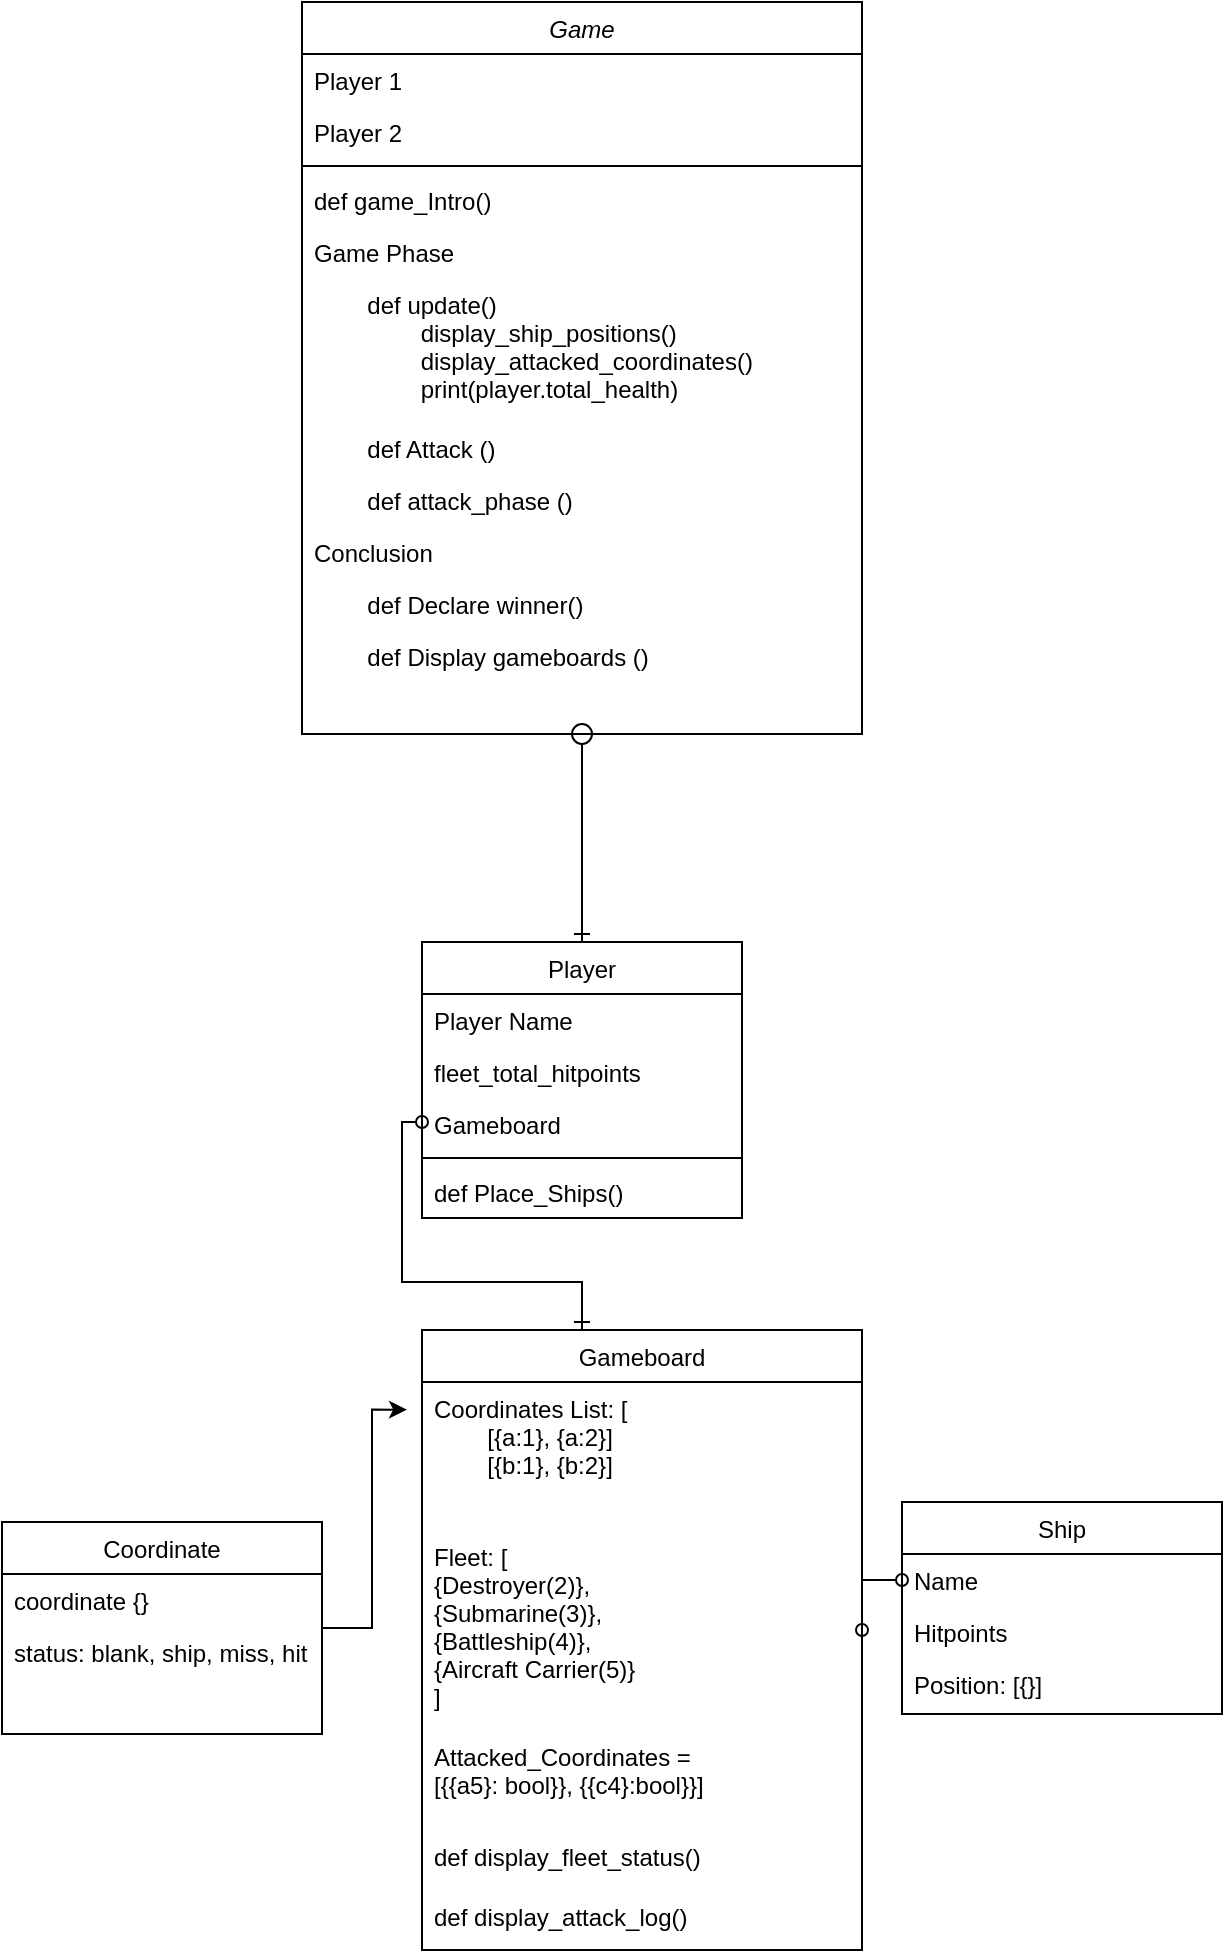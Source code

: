 <mxfile version="20.3.0" type="github">
  <diagram id="C5RBs43oDa-KdzZeNtuy" name="Page-1">
    <mxGraphModel dx="898" dy="1590" grid="1" gridSize="10" guides="1" tooltips="1" connect="1" arrows="1" fold="1" page="1" pageScale="1" pageWidth="827" pageHeight="1169" math="0" shadow="0">
      <root>
        <mxCell id="WIyWlLk6GJQsqaUBKTNV-0" />
        <mxCell id="WIyWlLk6GJQsqaUBKTNV-1" parent="WIyWlLk6GJQsqaUBKTNV-0" />
        <mxCell id="zkfFHV4jXpPFQw0GAbJ--0" value="Game" style="swimlane;fontStyle=2;align=center;verticalAlign=top;childLayout=stackLayout;horizontal=1;startSize=26;horizontalStack=0;resizeParent=1;resizeLast=0;collapsible=1;marginBottom=0;rounded=0;shadow=0;strokeWidth=1;" parent="WIyWlLk6GJQsqaUBKTNV-1" vertex="1">
          <mxGeometry x="240" y="-110" width="280" height="366" as="geometry">
            <mxRectangle x="230" y="140" width="160" height="26" as="alternateBounds" />
          </mxGeometry>
        </mxCell>
        <mxCell id="zkfFHV4jXpPFQw0GAbJ--1" value="Player 1    " style="text;align=left;verticalAlign=top;spacingLeft=4;spacingRight=4;overflow=hidden;rotatable=0;points=[[0,0.5],[1,0.5]];portConstraint=eastwest;" parent="zkfFHV4jXpPFQw0GAbJ--0" vertex="1">
          <mxGeometry y="26" width="280" height="26" as="geometry" />
        </mxCell>
        <mxCell id="zkfFHV4jXpPFQw0GAbJ--2" value="Player 2" style="text;align=left;verticalAlign=top;spacingLeft=4;spacingRight=4;overflow=hidden;rotatable=0;points=[[0,0.5],[1,0.5]];portConstraint=eastwest;rounded=0;shadow=0;html=0;" parent="zkfFHV4jXpPFQw0GAbJ--0" vertex="1">
          <mxGeometry y="52" width="280" height="26" as="geometry" />
        </mxCell>
        <mxCell id="zkfFHV4jXpPFQw0GAbJ--4" value="" style="line;html=1;strokeWidth=1;align=left;verticalAlign=middle;spacingTop=-1;spacingLeft=3;spacingRight=3;rotatable=0;labelPosition=right;points=[];portConstraint=eastwest;" parent="zkfFHV4jXpPFQw0GAbJ--0" vertex="1">
          <mxGeometry y="78" width="280" height="8" as="geometry" />
        </mxCell>
        <mxCell id="3WPWIn7c2UJ9v8DF2Vvq-1" value="def game_Intro()                           &#xa; " style="text;align=left;verticalAlign=top;spacingLeft=4;spacingRight=4;overflow=hidden;rotatable=0;points=[[0,0.5],[1,0.5]];portConstraint=eastwest;" parent="zkfFHV4jXpPFQw0GAbJ--0" vertex="1">
          <mxGeometry y="86" width="280" height="26" as="geometry" />
        </mxCell>
        <mxCell id="zkfFHV4jXpPFQw0GAbJ--5" value="Game Phase " style="text;align=left;verticalAlign=top;spacingLeft=4;spacingRight=4;overflow=hidden;rotatable=0;points=[[0,0.5],[1,0.5]];portConstraint=eastwest;" parent="zkfFHV4jXpPFQw0GAbJ--0" vertex="1">
          <mxGeometry y="112" width="280" height="26" as="geometry" />
        </mxCell>
        <mxCell id="3WPWIn7c2UJ9v8DF2Vvq-0" value="        def update()&#xa;                display_ship_positions()&#xa;                display_attacked_coordinates()&#xa;                print(player.total_health) " style="text;align=left;verticalAlign=top;spacingLeft=4;spacingRight=4;overflow=hidden;rotatable=0;points=[[0,0.5],[1,0.5]];portConstraint=eastwest;" parent="zkfFHV4jXpPFQw0GAbJ--0" vertex="1">
          <mxGeometry y="138" width="280" height="72" as="geometry" />
        </mxCell>
        <mxCell id="3WPWIn7c2UJ9v8DF2Vvq-7" value="        def Attack ()&#xa;" style="text;align=left;verticalAlign=top;spacingLeft=4;spacingRight=4;overflow=hidden;rotatable=0;points=[[0,0.5],[1,0.5]];portConstraint=eastwest;" parent="zkfFHV4jXpPFQw0GAbJ--0" vertex="1">
          <mxGeometry y="210" width="280" height="26" as="geometry" />
        </mxCell>
        <mxCell id="3WPWIn7c2UJ9v8DF2Vvq-53" value="        def attack_phase ()&#xa;" style="text;align=left;verticalAlign=top;spacingLeft=4;spacingRight=4;overflow=hidden;rotatable=0;points=[[0,0.5],[1,0.5]];portConstraint=eastwest;" parent="zkfFHV4jXpPFQw0GAbJ--0" vertex="1">
          <mxGeometry y="236" width="280" height="26" as="geometry" />
        </mxCell>
        <mxCell id="3WPWIn7c2UJ9v8DF2Vvq-3" value="Conclusion" style="text;align=left;verticalAlign=top;spacingLeft=4;spacingRight=4;overflow=hidden;rotatable=0;points=[[0,0.5],[1,0.5]];portConstraint=eastwest;" parent="zkfFHV4jXpPFQw0GAbJ--0" vertex="1">
          <mxGeometry y="262" width="280" height="26" as="geometry" />
        </mxCell>
        <mxCell id="3WPWIn7c2UJ9v8DF2Vvq-9" value="        def Declare winner()    " style="text;align=left;verticalAlign=top;spacingLeft=4;spacingRight=4;overflow=hidden;rotatable=0;points=[[0,0.5],[1,0.5]];portConstraint=eastwest;" parent="zkfFHV4jXpPFQw0GAbJ--0" vertex="1">
          <mxGeometry y="288" width="280" height="26" as="geometry" />
        </mxCell>
        <mxCell id="3WPWIn7c2UJ9v8DF2Vvq-10" value="        def Display gameboards ()" style="text;align=left;verticalAlign=top;spacingLeft=4;spacingRight=4;overflow=hidden;rotatable=0;points=[[0,0.5],[1,0.5]];portConstraint=eastwest;" parent="zkfFHV4jXpPFQw0GAbJ--0" vertex="1">
          <mxGeometry y="314" width="280" height="26" as="geometry" />
        </mxCell>
        <mxCell id="zkfFHV4jXpPFQw0GAbJ--6" value="Player" style="swimlane;fontStyle=0;align=center;verticalAlign=top;childLayout=stackLayout;horizontal=1;startSize=26;horizontalStack=0;resizeParent=1;resizeLast=0;collapsible=1;marginBottom=0;rounded=0;shadow=0;strokeWidth=1;" parent="WIyWlLk6GJQsqaUBKTNV-1" vertex="1">
          <mxGeometry x="300" y="360" width="160" height="138" as="geometry">
            <mxRectangle x="130" y="380" width="160" height="26" as="alternateBounds" />
          </mxGeometry>
        </mxCell>
        <mxCell id="zkfFHV4jXpPFQw0GAbJ--7" value="Player Name" style="text;align=left;verticalAlign=top;spacingLeft=4;spacingRight=4;overflow=hidden;rotatable=0;points=[[0,0.5],[1,0.5]];portConstraint=eastwest;" parent="zkfFHV4jXpPFQw0GAbJ--6" vertex="1">
          <mxGeometry y="26" width="160" height="26" as="geometry" />
        </mxCell>
        <mxCell id="3WPWIn7c2UJ9v8DF2Vvq-11" value="fleet_total_hitpoints" style="text;align=left;verticalAlign=top;spacingLeft=4;spacingRight=4;overflow=hidden;rotatable=0;points=[[0,0.5],[1,0.5]];portConstraint=eastwest;rounded=0;shadow=0;html=0;" parent="zkfFHV4jXpPFQw0GAbJ--6" vertex="1">
          <mxGeometry y="52" width="160" height="26" as="geometry" />
        </mxCell>
        <mxCell id="3WPWIn7c2UJ9v8DF2Vvq-52" value="Gameboard" style="text;align=left;verticalAlign=top;spacingLeft=4;spacingRight=4;overflow=hidden;rotatable=0;points=[[0,0.5],[1,0.5]];portConstraint=eastwest;rounded=0;shadow=0;html=0;" parent="zkfFHV4jXpPFQw0GAbJ--6" vertex="1">
          <mxGeometry y="78" width="160" height="26" as="geometry" />
        </mxCell>
        <mxCell id="zkfFHV4jXpPFQw0GAbJ--9" value="" style="line;html=1;strokeWidth=1;align=left;verticalAlign=middle;spacingTop=-1;spacingLeft=3;spacingRight=3;rotatable=0;labelPosition=right;points=[];portConstraint=eastwest;" parent="zkfFHV4jXpPFQw0GAbJ--6" vertex="1">
          <mxGeometry y="104" width="160" height="8" as="geometry" />
        </mxCell>
        <mxCell id="zkfFHV4jXpPFQw0GAbJ--11" value="def Place_Ships()" style="text;align=left;verticalAlign=top;spacingLeft=4;spacingRight=4;overflow=hidden;rotatable=0;points=[[0,0.5],[1,0.5]];portConstraint=eastwest;" parent="zkfFHV4jXpPFQw0GAbJ--6" vertex="1">
          <mxGeometry y="112" width="160" height="26" as="geometry" />
        </mxCell>
        <mxCell id="zkfFHV4jXpPFQw0GAbJ--12" value="" style="endArrow=oval;endSize=10;endFill=0;shadow=0;strokeWidth=1;rounded=0;edgeStyle=elbowEdgeStyle;elbow=vertical;startArrow=ERone;startFill=0;" parent="WIyWlLk6GJQsqaUBKTNV-1" source="zkfFHV4jXpPFQw0GAbJ--6" target="zkfFHV4jXpPFQw0GAbJ--0" edge="1">
          <mxGeometry width="160" relative="1" as="geometry">
            <mxPoint x="200" y="203" as="sourcePoint" />
            <mxPoint x="200" y="203" as="targetPoint" />
          </mxGeometry>
        </mxCell>
        <mxCell id="3WPWIn7c2UJ9v8DF2Vvq-26" value="Ship" style="swimlane;fontStyle=0;align=center;verticalAlign=top;childLayout=stackLayout;horizontal=1;startSize=26;horizontalStack=0;resizeParent=1;resizeLast=0;collapsible=1;marginBottom=0;rounded=0;shadow=0;strokeWidth=1;" parent="WIyWlLk6GJQsqaUBKTNV-1" vertex="1">
          <mxGeometry x="540" y="640" width="160" height="106" as="geometry">
            <mxRectangle x="130" y="380" width="160" height="26" as="alternateBounds" />
          </mxGeometry>
        </mxCell>
        <mxCell id="3WPWIn7c2UJ9v8DF2Vvq-27" value="Name" style="text;align=left;verticalAlign=top;spacingLeft=4;spacingRight=4;overflow=hidden;rotatable=0;points=[[0,0.5],[1,0.5]];portConstraint=eastwest;" parent="3WPWIn7c2UJ9v8DF2Vvq-26" vertex="1">
          <mxGeometry y="26" width="160" height="26" as="geometry" />
        </mxCell>
        <mxCell id="3WPWIn7c2UJ9v8DF2Vvq-28" value="Hitpoints" style="text;align=left;verticalAlign=top;spacingLeft=4;spacingRight=4;overflow=hidden;rotatable=0;points=[[0,0.5],[1,0.5]];portConstraint=eastwest;rounded=0;shadow=0;html=0;" parent="3WPWIn7c2UJ9v8DF2Vvq-26" vertex="1">
          <mxGeometry y="52" width="160" height="26" as="geometry" />
        </mxCell>
        <mxCell id="3WPWIn7c2UJ9v8DF2Vvq-29" value="Position: [{}]" style="text;align=left;verticalAlign=top;spacingLeft=4;spacingRight=4;overflow=hidden;rotatable=0;points=[[0,0.5],[1,0.5]];portConstraint=eastwest;rounded=0;shadow=0;html=0;" parent="3WPWIn7c2UJ9v8DF2Vvq-26" vertex="1">
          <mxGeometry y="78" width="160" height="26" as="geometry" />
        </mxCell>
        <mxCell id="3WPWIn7c2UJ9v8DF2Vvq-36" value="" style="edgeStyle=orthogonalEdgeStyle;rounded=0;orthogonalLoop=1;jettySize=auto;html=1;startArrow=ERone;startFill=0;endArrow=oval;endFill=0;" parent="WIyWlLk6GJQsqaUBKTNV-1" source="3WPWIn7c2UJ9v8DF2Vvq-32" edge="1">
          <mxGeometry relative="1" as="geometry">
            <mxPoint x="300" y="450" as="targetPoint" />
            <Array as="points">
              <mxPoint x="380" y="530" />
              <mxPoint x="290" y="530" />
              <mxPoint x="290" y="450" />
            </Array>
          </mxGeometry>
        </mxCell>
        <mxCell id="3WPWIn7c2UJ9v8DF2Vvq-32" value="Gameboard" style="swimlane;fontStyle=0;align=center;verticalAlign=top;childLayout=stackLayout;horizontal=1;startSize=26;horizontalStack=0;resizeParent=1;resizeLast=0;collapsible=1;marginBottom=0;rounded=0;shadow=0;strokeWidth=1;" parent="WIyWlLk6GJQsqaUBKTNV-1" vertex="1">
          <mxGeometry x="300" y="554" width="220" height="310" as="geometry">
            <mxRectangle x="130" y="380" width="160" height="26" as="alternateBounds" />
          </mxGeometry>
        </mxCell>
        <mxCell id="3WPWIn7c2UJ9v8DF2Vvq-33" value="Coordinates List: [&#xa;        [{a:1}, {a:2}]&#xa;        [{b:1}, {b:2}]&#xa;" style="text;align=left;verticalAlign=top;spacingLeft=4;spacingRight=4;overflow=hidden;rotatable=0;points=[[0,0.5],[1,0.5]];portConstraint=eastwest;" parent="3WPWIn7c2UJ9v8DF2Vvq-32" vertex="1">
          <mxGeometry y="26" width="220" height="74" as="geometry" />
        </mxCell>
        <mxCell id="3WPWIn7c2UJ9v8DF2Vvq-42" value="Fleet: [&#xa;{Destroyer(2)}, &#xa;{Submarine(3)},&#xa;{Battleship(4)},&#xa;{Aircraft Carrier(5)} &#xa;]" style="text;align=left;verticalAlign=top;spacingLeft=4;spacingRight=4;overflow=hidden;rotatable=0;points=[[0,0.5],[1,0.5]];portConstraint=eastwest;" parent="3WPWIn7c2UJ9v8DF2Vvq-32" vertex="1">
          <mxGeometry y="100" width="220" height="100" as="geometry" />
        </mxCell>
        <mxCell id="3WPWIn7c2UJ9v8DF2Vvq-48" value="Attacked_Coordinates =&#xa;[{{a5}: bool}}, {{c4}:bool}}]" style="text;align=left;verticalAlign=top;spacingLeft=4;spacingRight=4;overflow=hidden;rotatable=0;points=[[0,0.5],[1,0.5]];portConstraint=eastwest;" parent="3WPWIn7c2UJ9v8DF2Vvq-32" vertex="1">
          <mxGeometry y="200" width="220" height="50" as="geometry" />
        </mxCell>
        <mxCell id="3WPWIn7c2UJ9v8DF2Vvq-50" value="def display_fleet_status()" style="text;align=left;verticalAlign=top;spacingLeft=4;spacingRight=4;overflow=hidden;rotatable=0;points=[[0,0.5],[1,0.5]];portConstraint=eastwest;" parent="3WPWIn7c2UJ9v8DF2Vvq-32" vertex="1">
          <mxGeometry y="250" width="220" height="30" as="geometry" />
        </mxCell>
        <mxCell id="3WPWIn7c2UJ9v8DF2Vvq-51" value="def display_attack_log()" style="text;align=left;verticalAlign=top;spacingLeft=4;spacingRight=4;overflow=hidden;rotatable=0;points=[[0,0.5],[1,0.5]];portConstraint=eastwest;" parent="3WPWIn7c2UJ9v8DF2Vvq-32" vertex="1">
          <mxGeometry y="280" width="220" height="30" as="geometry" />
        </mxCell>
        <mxCell id="3WPWIn7c2UJ9v8DF2Vvq-49" value="" style="edgeStyle=orthogonalEdgeStyle;rounded=0;orthogonalLoop=1;jettySize=auto;html=1;startArrow=oval;startFill=0;endArrow=oval;endFill=0;" parent="WIyWlLk6GJQsqaUBKTNV-1" source="3WPWIn7c2UJ9v8DF2Vvq-27" target="3WPWIn7c2UJ9v8DF2Vvq-42" edge="1">
          <mxGeometry relative="1" as="geometry" />
        </mxCell>
        <mxCell id="GmSlax-4YlHwMfli1Rlo-4" value="" style="edgeStyle=orthogonalEdgeStyle;rounded=0;orthogonalLoop=1;jettySize=auto;html=1;entryX=-0.034;entryY=0.187;entryDx=0;entryDy=0;entryPerimeter=0;" edge="1" parent="WIyWlLk6GJQsqaUBKTNV-1" source="GmSlax-4YlHwMfli1Rlo-0" target="3WPWIn7c2UJ9v8DF2Vvq-33">
          <mxGeometry relative="1" as="geometry" />
        </mxCell>
        <mxCell id="GmSlax-4YlHwMfli1Rlo-0" value="Coordinate" style="swimlane;fontStyle=0;align=center;verticalAlign=top;childLayout=stackLayout;horizontal=1;startSize=26;horizontalStack=0;resizeParent=1;resizeLast=0;collapsible=1;marginBottom=0;rounded=0;shadow=0;strokeWidth=1;" vertex="1" parent="WIyWlLk6GJQsqaUBKTNV-1">
          <mxGeometry x="90" y="650" width="160" height="106" as="geometry">
            <mxRectangle x="130" y="380" width="160" height="26" as="alternateBounds" />
          </mxGeometry>
        </mxCell>
        <mxCell id="GmSlax-4YlHwMfli1Rlo-1" value="coordinate {}" style="text;align=left;verticalAlign=top;spacingLeft=4;spacingRight=4;overflow=hidden;rotatable=0;points=[[0,0.5],[1,0.5]];portConstraint=eastwest;" vertex="1" parent="GmSlax-4YlHwMfli1Rlo-0">
          <mxGeometry y="26" width="160" height="26" as="geometry" />
        </mxCell>
        <mxCell id="GmSlax-4YlHwMfli1Rlo-3" value="status: blank, ship, miss, hit" style="text;align=left;verticalAlign=top;spacingLeft=4;spacingRight=4;overflow=hidden;rotatable=0;points=[[0,0.5],[1,0.5]];portConstraint=eastwest;rounded=0;shadow=0;html=0;" vertex="1" parent="GmSlax-4YlHwMfli1Rlo-0">
          <mxGeometry y="52" width="160" height="26" as="geometry" />
        </mxCell>
      </root>
    </mxGraphModel>
  </diagram>
</mxfile>
